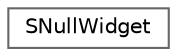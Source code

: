 digraph "Graphical Class Hierarchy"
{
 // INTERACTIVE_SVG=YES
 // LATEX_PDF_SIZE
  bgcolor="transparent";
  edge [fontname=Helvetica,fontsize=10,labelfontname=Helvetica,labelfontsize=10];
  node [fontname=Helvetica,fontsize=10,shape=box,height=0.2,width=0.4];
  rankdir="LR";
  Node0 [id="Node000000",label="SNullWidget",height=0.2,width=0.4,color="grey40", fillcolor="white", style="filled",URL="$dc/db5/classSNullWidget.html",tooltip="Implements a widget that can be used as a placeholder."];
}

